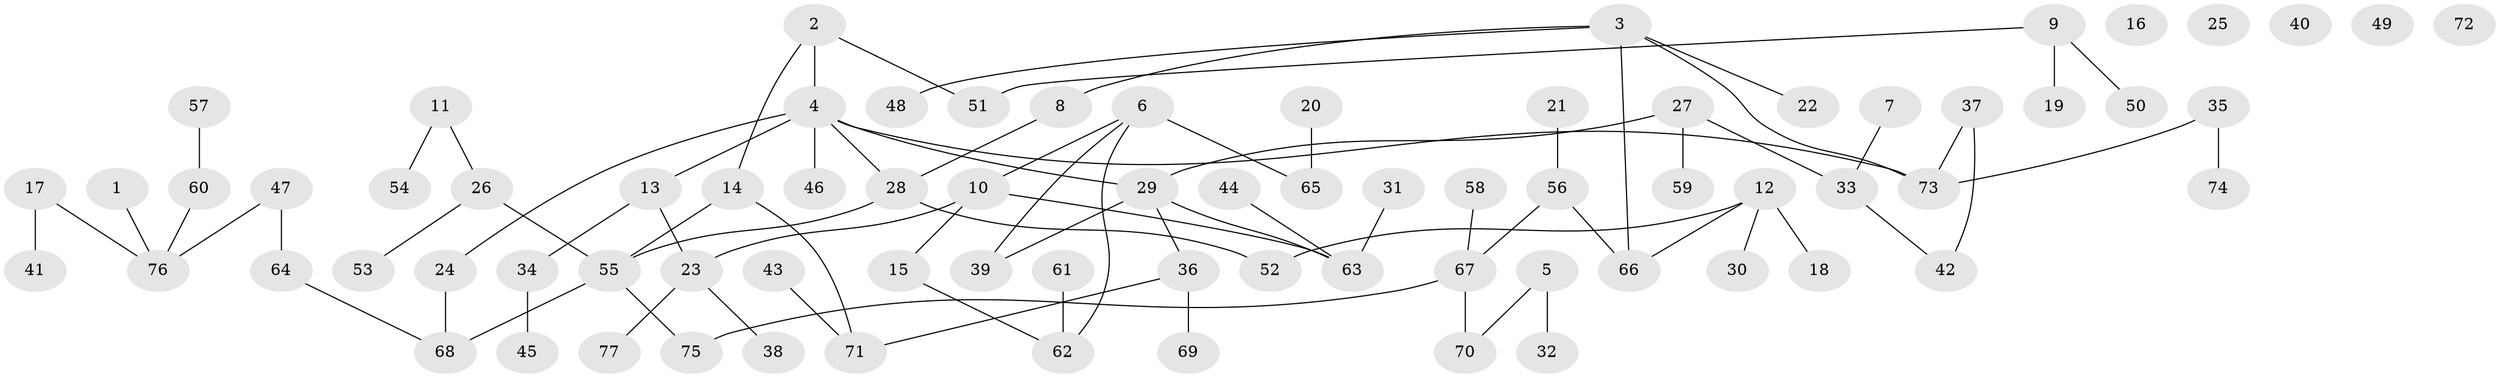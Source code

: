 // Generated by graph-tools (version 1.1) at 2025/49/03/09/25 03:49:08]
// undirected, 77 vertices, 81 edges
graph export_dot {
graph [start="1"]
  node [color=gray90,style=filled];
  1;
  2;
  3;
  4;
  5;
  6;
  7;
  8;
  9;
  10;
  11;
  12;
  13;
  14;
  15;
  16;
  17;
  18;
  19;
  20;
  21;
  22;
  23;
  24;
  25;
  26;
  27;
  28;
  29;
  30;
  31;
  32;
  33;
  34;
  35;
  36;
  37;
  38;
  39;
  40;
  41;
  42;
  43;
  44;
  45;
  46;
  47;
  48;
  49;
  50;
  51;
  52;
  53;
  54;
  55;
  56;
  57;
  58;
  59;
  60;
  61;
  62;
  63;
  64;
  65;
  66;
  67;
  68;
  69;
  70;
  71;
  72;
  73;
  74;
  75;
  76;
  77;
  1 -- 76;
  2 -- 4;
  2 -- 14;
  2 -- 51;
  3 -- 8;
  3 -- 22;
  3 -- 48;
  3 -- 66;
  3 -- 73;
  4 -- 13;
  4 -- 24;
  4 -- 28;
  4 -- 29;
  4 -- 46;
  4 -- 73;
  5 -- 32;
  5 -- 70;
  6 -- 10;
  6 -- 39;
  6 -- 62;
  6 -- 65;
  7 -- 33;
  8 -- 28;
  9 -- 19;
  9 -- 50;
  9 -- 51;
  10 -- 15;
  10 -- 23;
  10 -- 63;
  11 -- 26;
  11 -- 54;
  12 -- 18;
  12 -- 30;
  12 -- 52;
  12 -- 66;
  13 -- 23;
  13 -- 34;
  14 -- 55;
  14 -- 71;
  15 -- 62;
  17 -- 41;
  17 -- 76;
  20 -- 65;
  21 -- 56;
  23 -- 38;
  23 -- 77;
  24 -- 68;
  26 -- 53;
  26 -- 55;
  27 -- 29;
  27 -- 33;
  27 -- 59;
  28 -- 52;
  28 -- 55;
  29 -- 36;
  29 -- 39;
  29 -- 63;
  31 -- 63;
  33 -- 42;
  34 -- 45;
  35 -- 73;
  35 -- 74;
  36 -- 69;
  36 -- 71;
  37 -- 42;
  37 -- 73;
  43 -- 71;
  44 -- 63;
  47 -- 64;
  47 -- 76;
  55 -- 68;
  55 -- 75;
  56 -- 66;
  56 -- 67;
  57 -- 60;
  58 -- 67;
  60 -- 76;
  61 -- 62;
  64 -- 68;
  67 -- 70;
  67 -- 75;
}
